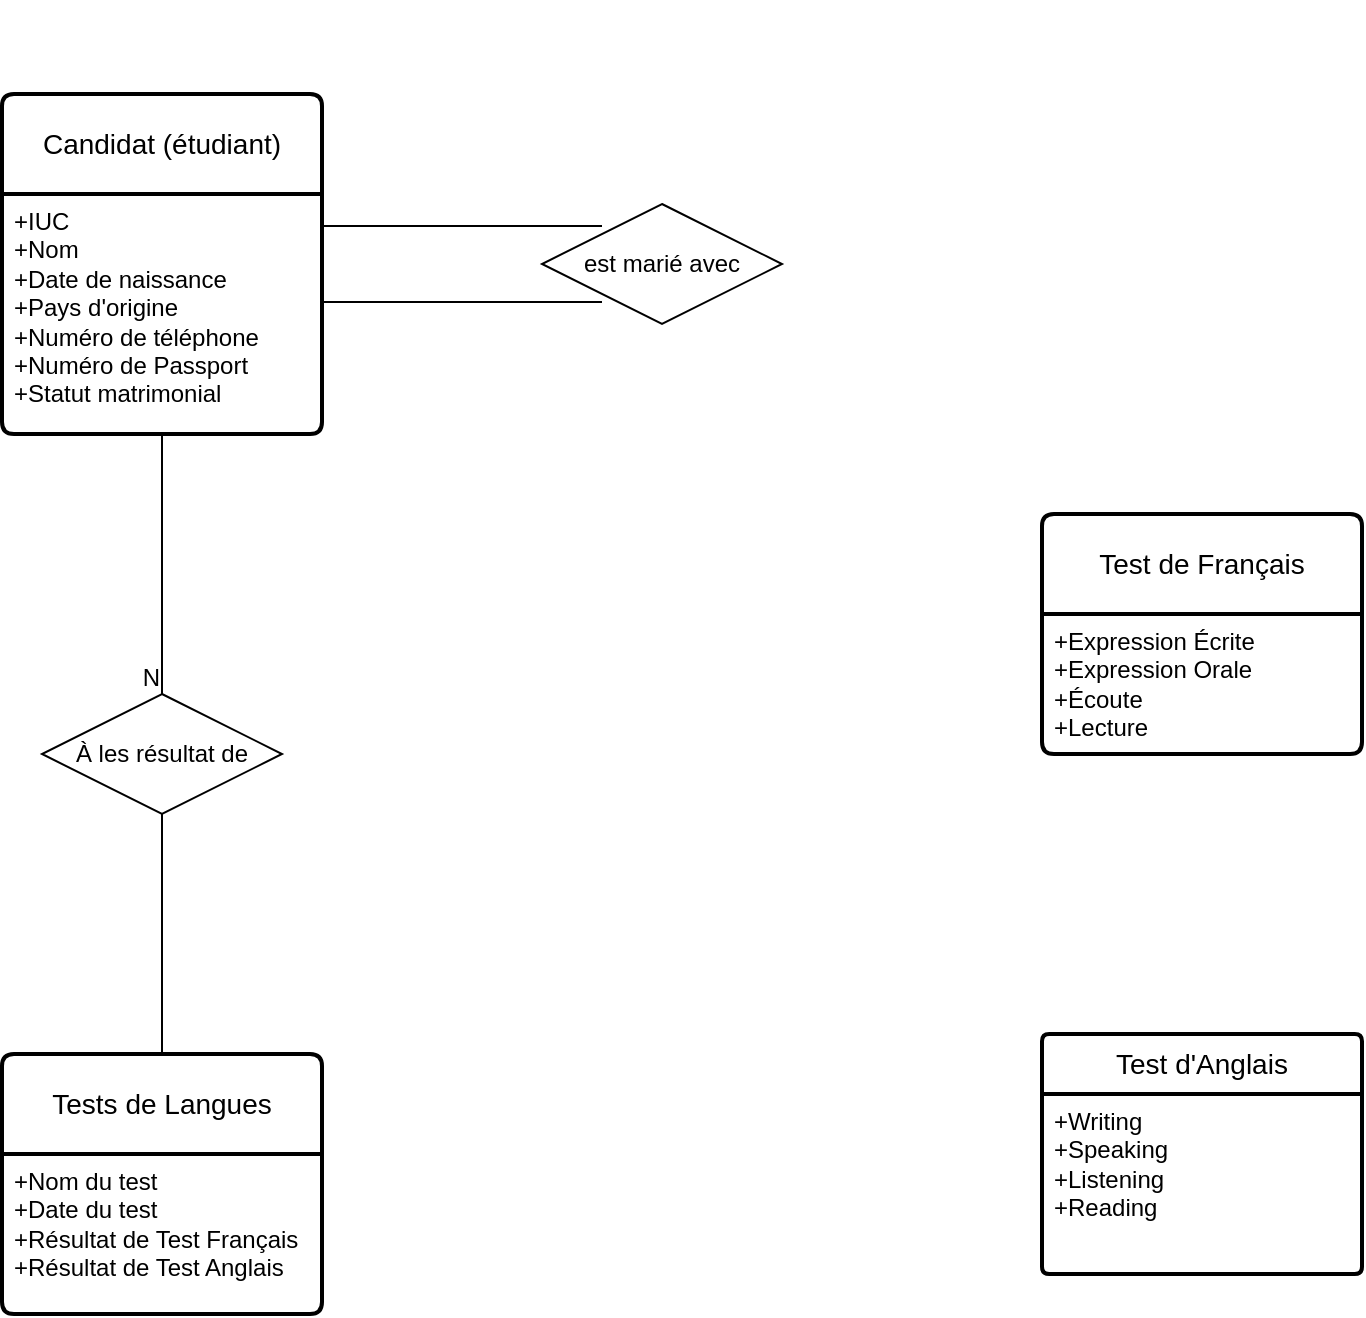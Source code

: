<mxfile version="23.1.6" type="github" pages="2">
  <diagram id="yODvSvp6m1vTAaSSl_WT" name="modèle entité-association">
    <mxGraphModel dx="243" dy="572" grid="1" gridSize="10" guides="1" tooltips="1" connect="1" arrows="1" fold="1" page="1" pageScale="1" pageWidth="1400" pageHeight="850" math="0" shadow="0">
      <root>
        <mxCell id="0" />
        <mxCell id="1" parent="0" />
        <mxCell id="ZHoMWd-fafX53ID7b46x-15" value="" style="edgeStyle=orthogonalEdgeStyle;rounded=0;orthogonalLoop=1;jettySize=auto;html=1;strokeColor=none;" edge="1" parent="1" source="ZHoMWd-fafX53ID7b46x-18">
          <mxGeometry relative="1" as="geometry">
            <mxPoint x="230" y="420" as="sourcePoint" />
            <mxPoint x="230" y="340" as="targetPoint" />
          </mxGeometry>
        </mxCell>
        <mxCell id="ZHoMWd-fafX53ID7b46x-2" value="est marié avec" style="shape=rhombus;perimeter=rhombusPerimeter;whiteSpace=wrap;html=1;align=center;" vertex="1" parent="1">
          <mxGeometry x="390" y="435" width="120" height="60" as="geometry" />
        </mxCell>
        <mxCell id="ZHoMWd-fafX53ID7b46x-20" value="" style="edgeStyle=orthogonalEdgeStyle;rounded=0;orthogonalLoop=1;jettySize=auto;html=1;strokeColor=none;" edge="1" parent="1" target="ZHoMWd-fafX53ID7b46x-18">
          <mxGeometry relative="1" as="geometry">
            <mxPoint x="230" y="420" as="sourcePoint" />
            <mxPoint x="230" y="340" as="targetPoint" />
          </mxGeometry>
        </mxCell>
        <mxCell id="ZHoMWd-fafX53ID7b46x-21" value="" style="edgeStyle=orthogonalEdgeStyle;rounded=0;orthogonalLoop=1;jettySize=auto;html=1;shape=link;width=38;entryX=0.25;entryY=0.5;entryDx=0;entryDy=0;entryPerimeter=0;" edge="1" parent="1" source="ZHoMWd-fafX53ID7b46x-18" target="ZHoMWd-fafX53ID7b46x-2">
          <mxGeometry relative="1" as="geometry" />
        </mxCell>
        <mxCell id="ZHoMWd-fafX53ID7b46x-18" value="Candidat (étudiant)" style="swimlane;childLayout=stackLayout;horizontal=1;startSize=50;horizontalStack=0;rounded=1;fontSize=14;fontStyle=0;strokeWidth=2;resizeParent=0;resizeLast=1;shadow=0;dashed=0;align=center;arcSize=4;whiteSpace=wrap;html=1;" vertex="1" parent="1">
          <mxGeometry x="120" y="380" width="160" height="170" as="geometry" />
        </mxCell>
        <mxCell id="ZHoMWd-fafX53ID7b46x-19" value="+IUC&lt;br&gt;+Nom&lt;br&gt;+Date de naissance&lt;br&gt;+Pays d&#39;origine&lt;br&gt;+Numéro de téléphone&lt;br&gt;+Numéro de Passport&lt;br&gt;+Statut matrimonial&lt;br&gt;&lt;div&gt;&lt;br&gt;&lt;/div&gt;" style="align=left;strokeColor=none;fillColor=none;spacingLeft=4;fontSize=12;verticalAlign=top;resizable=0;rotatable=0;part=1;html=1;" vertex="1" parent="ZHoMWd-fafX53ID7b46x-18">
          <mxGeometry y="50" width="160" height="120" as="geometry" />
        </mxCell>
        <mxCell id="ZHoMWd-fafX53ID7b46x-25" value="Tests de Langues" style="swimlane;childLayout=stackLayout;horizontal=1;startSize=50;horizontalStack=0;rounded=1;fontSize=14;fontStyle=0;strokeWidth=2;resizeParent=0;resizeLast=1;shadow=0;dashed=0;align=center;arcSize=4;whiteSpace=wrap;html=1;" vertex="1" parent="1">
          <mxGeometry x="120" y="860" width="160" height="130" as="geometry" />
        </mxCell>
        <mxCell id="ZHoMWd-fafX53ID7b46x-26" value="+Nom du test&lt;br&gt;+Date du test&lt;br&gt;+Résultat de Test Français&lt;br&gt;+Résultat de Test Anglais&lt;div&gt;&lt;br/&gt;&lt;/div&gt;" style="align=left;strokeColor=none;fillColor=none;spacingLeft=4;fontSize=12;verticalAlign=top;resizable=0;rotatable=0;part=1;html=1;" vertex="1" parent="ZHoMWd-fafX53ID7b46x-25">
          <mxGeometry y="50" width="160" height="80" as="geometry" />
        </mxCell>
        <mxCell id="ZHoMWd-fafX53ID7b46x-28" value="Test de Français" style="swimlane;childLayout=stackLayout;horizontal=1;startSize=50;horizontalStack=0;rounded=1;fontSize=14;fontStyle=0;strokeWidth=2;resizeParent=0;resizeLast=1;shadow=0;dashed=0;align=center;arcSize=4;whiteSpace=wrap;html=1;" vertex="1" parent="1">
          <mxGeometry x="640" y="590" width="160" height="120" as="geometry" />
        </mxCell>
        <mxCell id="ZHoMWd-fafX53ID7b46x-29" value="+Expression Écrite&lt;br&gt;+Expression Orale&lt;br&gt;+Écoute&lt;br&gt;+Lecture" style="align=left;strokeColor=none;fillColor=none;spacingLeft=4;fontSize=12;verticalAlign=top;resizable=0;rotatable=0;part=1;html=1;" vertex="1" parent="ZHoMWd-fafX53ID7b46x-28">
          <mxGeometry y="50" width="160" height="70" as="geometry" />
        </mxCell>
        <mxCell id="ZHoMWd-fafX53ID7b46x-30" value="Test d&#39;Anglais" style="swimlane;childLayout=stackLayout;horizontal=1;startSize=30;horizontalStack=0;rounded=1;fontSize=14;fontStyle=0;strokeWidth=2;resizeParent=0;resizeLast=1;shadow=0;dashed=0;align=center;arcSize=4;whiteSpace=wrap;html=1;" vertex="1" parent="1">
          <mxGeometry x="640" y="850" width="160" height="120" as="geometry" />
        </mxCell>
        <mxCell id="ZHoMWd-fafX53ID7b46x-31" value="+Writing&lt;br&gt;+Speaking&lt;br&gt;+Listening&lt;br&gt;+Reading" style="align=left;strokeColor=none;fillColor=none;spacingLeft=4;fontSize=12;verticalAlign=top;resizable=0;rotatable=0;part=1;html=1;" vertex="1" parent="ZHoMWd-fafX53ID7b46x-30">
          <mxGeometry y="30" width="160" height="90" as="geometry" />
        </mxCell>
        <mxCell id="ZHoMWd-fafX53ID7b46x-33" value="À les résultat de" style="shape=rhombus;perimeter=rhombusPerimeter;whiteSpace=wrap;html=1;align=center;" vertex="1" parent="1">
          <mxGeometry x="140" y="680" width="120" height="60" as="geometry" />
        </mxCell>
        <mxCell id="ZHoMWd-fafX53ID7b46x-35" value="" style="endArrow=none;html=1;rounded=0;entryX=0.5;entryY=1;entryDx=0;entryDy=0;exitX=0.5;exitY=0;exitDx=0;exitDy=0;" edge="1" parent="1" source="ZHoMWd-fafX53ID7b46x-25" target="ZHoMWd-fafX53ID7b46x-33">
          <mxGeometry relative="1" as="geometry">
            <mxPoint x="100" y="800" as="sourcePoint" />
            <mxPoint x="260" y="800" as="targetPoint" />
          </mxGeometry>
        </mxCell>
        <mxCell id="ZHoMWd-fafX53ID7b46x-36" value="" style="endArrow=none;html=1;rounded=0;exitX=0.5;exitY=1;exitDx=0;exitDy=0;entryX=0.5;entryY=0;entryDx=0;entryDy=0;" edge="1" parent="1" source="ZHoMWd-fafX53ID7b46x-19" target="ZHoMWd-fafX53ID7b46x-33">
          <mxGeometry relative="1" as="geometry">
            <mxPoint x="80" y="680" as="sourcePoint" />
            <mxPoint x="200" y="670" as="targetPoint" />
            <Array as="points" />
          </mxGeometry>
        </mxCell>
        <mxCell id="ZHoMWd-fafX53ID7b46x-37" value="N" style="resizable=0;html=1;whiteSpace=wrap;align=right;verticalAlign=bottom;" connectable="0" vertex="1" parent="ZHoMWd-fafX53ID7b46x-36">
          <mxGeometry x="1" relative="1" as="geometry" />
        </mxCell>
      </root>
    </mxGraphModel>
  </diagram>
  <diagram id="R2lEEEUBdFMjLlhIrx00" name="modèle relationelle">
    <mxGraphModel dx="1050" dy="659" grid="1" gridSize="10" guides="1" tooltips="1" connect="1" arrows="1" fold="1" page="1" pageScale="1" pageWidth="850" pageHeight="1100" math="0" shadow="0" extFonts="Permanent Marker^https://fonts.googleapis.com/css?family=Permanent+Marker">
      <root>
        <mxCell id="0" />
        <mxCell id="1" parent="0" />
        <mxCell id="C-vyLk0tnHw3VtMMgP7b-23" value="candidat (étudiant)" style="shape=table;startSize=30;container=1;collapsible=1;childLayout=tableLayout;fixedRows=1;rowLines=0;fontStyle=1;align=center;resizeLast=1;" parent="1" vertex="1">
          <mxGeometry x="40" y="40" width="250" height="340" as="geometry" />
        </mxCell>
        <mxCell id="C-vyLk0tnHw3VtMMgP7b-24" value="" style="shape=partialRectangle;collapsible=0;dropTarget=0;pointerEvents=0;fillColor=none;points=[[0,0.5],[1,0.5]];portConstraint=eastwest;top=0;left=0;right=0;bottom=1;" parent="C-vyLk0tnHw3VtMMgP7b-23" vertex="1">
          <mxGeometry y="30" width="250" height="40" as="geometry" />
        </mxCell>
        <mxCell id="C-vyLk0tnHw3VtMMgP7b-25" value="PK" style="shape=partialRectangle;overflow=hidden;connectable=0;fillColor=none;top=0;left=0;bottom=0;right=0;fontStyle=1;" parent="C-vyLk0tnHw3VtMMgP7b-24" vertex="1">
          <mxGeometry width="30" height="40" as="geometry">
            <mxRectangle width="30" height="40" as="alternateBounds" />
          </mxGeometry>
        </mxCell>
        <mxCell id="C-vyLk0tnHw3VtMMgP7b-26" value="IUC" style="shape=partialRectangle;overflow=hidden;connectable=0;fillColor=none;top=0;left=0;bottom=0;right=0;align=left;spacingLeft=6;fontStyle=5;" parent="C-vyLk0tnHw3VtMMgP7b-24" vertex="1">
          <mxGeometry x="30" width="220" height="40" as="geometry">
            <mxRectangle width="220" height="40" as="alternateBounds" />
          </mxGeometry>
        </mxCell>
        <mxCell id="C-vyLk0tnHw3VtMMgP7b-27" value="" style="shape=partialRectangle;collapsible=0;dropTarget=0;pointerEvents=0;fillColor=none;points=[[0,0.5],[1,0.5]];portConstraint=eastwest;top=0;left=0;right=0;bottom=0;" parent="C-vyLk0tnHw3VtMMgP7b-23" vertex="1">
          <mxGeometry y="70" width="250" height="40" as="geometry" />
        </mxCell>
        <mxCell id="C-vyLk0tnHw3VtMMgP7b-28" value="" style="shape=partialRectangle;overflow=hidden;connectable=0;fillColor=none;top=0;left=0;bottom=0;right=0;" parent="C-vyLk0tnHw3VtMMgP7b-27" vertex="1">
          <mxGeometry width="30" height="40" as="geometry">
            <mxRectangle width="30" height="40" as="alternateBounds" />
          </mxGeometry>
        </mxCell>
        <mxCell id="C-vyLk0tnHw3VtMMgP7b-29" value="nom" style="shape=partialRectangle;overflow=hidden;connectable=0;fillColor=none;top=0;left=0;bottom=0;right=0;align=left;spacingLeft=6;fontStyle=1;perimeterSpacing=4;strokeWidth=6;strokeColor=#ff0000;" parent="C-vyLk0tnHw3VtMMgP7b-27" vertex="1">
          <mxGeometry x="30" width="220" height="40" as="geometry">
            <mxRectangle width="220" height="40" as="alternateBounds" />
          </mxGeometry>
        </mxCell>
        <mxCell id="UyRYlaB05zBaXWOv30ZZ-9" value="" style="shape=partialRectangle;collapsible=0;dropTarget=0;pointerEvents=0;fillColor=none;points=[[0,0.5],[1,0.5]];portConstraint=eastwest;top=0;left=0;right=0;bottom=0;" vertex="1" parent="C-vyLk0tnHw3VtMMgP7b-23">
          <mxGeometry y="110" width="250" height="40" as="geometry" />
        </mxCell>
        <mxCell id="UyRYlaB05zBaXWOv30ZZ-10" value="" style="shape=partialRectangle;overflow=hidden;connectable=0;fillColor=none;top=0;left=0;bottom=0;right=0;" vertex="1" parent="UyRYlaB05zBaXWOv30ZZ-9">
          <mxGeometry width="30" height="40" as="geometry">
            <mxRectangle width="30" height="40" as="alternateBounds" />
          </mxGeometry>
        </mxCell>
        <mxCell id="UyRYlaB05zBaXWOv30ZZ-11" value="prenom" style="shape=partialRectangle;overflow=hidden;connectable=0;fillColor=none;top=0;left=0;bottom=0;right=0;align=left;spacingLeft=6;fontStyle=1" vertex="1" parent="UyRYlaB05zBaXWOv30ZZ-9">
          <mxGeometry x="30" width="220" height="40" as="geometry">
            <mxRectangle width="220" height="40" as="alternateBounds" />
          </mxGeometry>
        </mxCell>
        <mxCell id="UyRYlaB05zBaXWOv30ZZ-12" value="" style="shape=partialRectangle;collapsible=0;dropTarget=0;pointerEvents=0;fillColor=none;points=[[0,0.5],[1,0.5]];portConstraint=eastwest;top=0;left=0;right=0;bottom=0;" vertex="1" parent="C-vyLk0tnHw3VtMMgP7b-23">
          <mxGeometry y="150" width="250" height="40" as="geometry" />
        </mxCell>
        <mxCell id="UyRYlaB05zBaXWOv30ZZ-13" value="" style="shape=partialRectangle;overflow=hidden;connectable=0;fillColor=none;top=0;left=0;bottom=0;right=0;" vertex="1" parent="UyRYlaB05zBaXWOv30ZZ-12">
          <mxGeometry width="30" height="40" as="geometry">
            <mxRectangle width="30" height="40" as="alternateBounds" />
          </mxGeometry>
        </mxCell>
        <mxCell id="UyRYlaB05zBaXWOv30ZZ-14" value="date_de_naissance" style="shape=partialRectangle;overflow=hidden;connectable=0;fillColor=none;top=0;left=0;bottom=0;right=0;align=left;spacingLeft=6;fontStyle=1" vertex="1" parent="UyRYlaB05zBaXWOv30ZZ-12">
          <mxGeometry x="30" width="220" height="40" as="geometry">
            <mxRectangle width="220" height="40" as="alternateBounds" />
          </mxGeometry>
        </mxCell>
        <mxCell id="UyRYlaB05zBaXWOv30ZZ-15" value="" style="shape=partialRectangle;collapsible=0;dropTarget=0;pointerEvents=0;fillColor=none;points=[[0,0.5],[1,0.5]];portConstraint=eastwest;top=0;left=0;right=0;bottom=0;" vertex="1" parent="C-vyLk0tnHw3VtMMgP7b-23">
          <mxGeometry y="190" width="250" height="40" as="geometry" />
        </mxCell>
        <mxCell id="UyRYlaB05zBaXWOv30ZZ-16" value="" style="shape=partialRectangle;overflow=hidden;connectable=0;fillColor=none;top=0;left=0;bottom=0;right=0;" vertex="1" parent="UyRYlaB05zBaXWOv30ZZ-15">
          <mxGeometry width="30" height="40" as="geometry">
            <mxRectangle width="30" height="40" as="alternateBounds" />
          </mxGeometry>
        </mxCell>
        <mxCell id="UyRYlaB05zBaXWOv30ZZ-17" value="pays_origine" style="shape=partialRectangle;overflow=hidden;connectable=0;fillColor=none;top=0;left=0;bottom=0;right=0;align=left;spacingLeft=6;fontStyle=1" vertex="1" parent="UyRYlaB05zBaXWOv30ZZ-15">
          <mxGeometry x="30" width="220" height="40" as="geometry">
            <mxRectangle width="220" height="40" as="alternateBounds" />
          </mxGeometry>
        </mxCell>
        <mxCell id="UyRYlaB05zBaXWOv30ZZ-18" value="" style="shape=partialRectangle;collapsible=0;dropTarget=0;pointerEvents=0;fillColor=none;points=[[0,0.5],[1,0.5]];portConstraint=eastwest;top=0;left=0;right=0;bottom=0;" vertex="1" parent="C-vyLk0tnHw3VtMMgP7b-23">
          <mxGeometry y="230" width="250" height="40" as="geometry" />
        </mxCell>
        <mxCell id="UyRYlaB05zBaXWOv30ZZ-19" value="" style="shape=partialRectangle;overflow=hidden;connectable=0;fillColor=none;top=0;left=0;bottom=0;right=0;" vertex="1" parent="UyRYlaB05zBaXWOv30ZZ-18">
          <mxGeometry width="30" height="40" as="geometry">
            <mxRectangle width="30" height="40" as="alternateBounds" />
          </mxGeometry>
        </mxCell>
        <mxCell id="UyRYlaB05zBaXWOv30ZZ-20" value="num_telephone" style="shape=partialRectangle;overflow=hidden;connectable=0;fillColor=none;top=0;left=0;bottom=0;right=0;align=left;spacingLeft=6;fontStyle=1" vertex="1" parent="UyRYlaB05zBaXWOv30ZZ-18">
          <mxGeometry x="30" width="220" height="40" as="geometry">
            <mxRectangle width="220" height="40" as="alternateBounds" />
          </mxGeometry>
        </mxCell>
        <mxCell id="UyRYlaB05zBaXWOv30ZZ-21" value="" style="shape=partialRectangle;collapsible=0;dropTarget=0;pointerEvents=0;fillColor=none;points=[[0,0.5],[1,0.5]];portConstraint=eastwest;top=0;left=0;right=0;bottom=0;" vertex="1" parent="C-vyLk0tnHw3VtMMgP7b-23">
          <mxGeometry y="270" width="250" height="30" as="geometry" />
        </mxCell>
        <mxCell id="UyRYlaB05zBaXWOv30ZZ-22" value="" style="shape=partialRectangle;overflow=hidden;connectable=0;fillColor=none;top=0;left=0;bottom=0;right=0;" vertex="1" parent="UyRYlaB05zBaXWOv30ZZ-21">
          <mxGeometry width="30" height="30" as="geometry">
            <mxRectangle width="30" height="30" as="alternateBounds" />
          </mxGeometry>
        </mxCell>
        <mxCell id="UyRYlaB05zBaXWOv30ZZ-23" value="num_passport" style="shape=partialRectangle;overflow=hidden;connectable=0;fillColor=none;top=0;left=0;bottom=0;right=0;align=left;spacingLeft=6;fontStyle=1" vertex="1" parent="UyRYlaB05zBaXWOv30ZZ-21">
          <mxGeometry x="30" width="220" height="30" as="geometry">
            <mxRectangle width="220" height="30" as="alternateBounds" />
          </mxGeometry>
        </mxCell>
        <mxCell id="UyRYlaB05zBaXWOv30ZZ-24" value="" style="shape=partialRectangle;collapsible=0;dropTarget=0;pointerEvents=0;fillColor=none;points=[[0,0.5],[1,0.5]];portConstraint=eastwest;top=0;left=0;right=0;bottom=0;" vertex="1" parent="C-vyLk0tnHw3VtMMgP7b-23">
          <mxGeometry y="300" width="250" height="40" as="geometry" />
        </mxCell>
        <mxCell id="UyRYlaB05zBaXWOv30ZZ-25" value="" style="shape=partialRectangle;overflow=hidden;connectable=0;fillColor=none;top=0;left=0;bottom=0;right=0;" vertex="1" parent="UyRYlaB05zBaXWOv30ZZ-24">
          <mxGeometry width="30" height="40" as="geometry">
            <mxRectangle width="30" height="40" as="alternateBounds" />
          </mxGeometry>
        </mxCell>
        <mxCell id="UyRYlaB05zBaXWOv30ZZ-26" value="stat_matriomoniale" style="shape=partialRectangle;overflow=hidden;connectable=0;fillColor=none;top=0;left=0;bottom=0;right=0;align=left;spacingLeft=6;" vertex="1" parent="UyRYlaB05zBaXWOv30ZZ-24">
          <mxGeometry x="30" width="220" height="40" as="geometry">
            <mxRectangle width="220" height="40" as="alternateBounds" />
          </mxGeometry>
        </mxCell>
        <mxCell id="UyRYlaB05zBaXWOv30ZZ-27" value="Conjoint" style="shape=table;startSize=30;container=1;collapsible=1;childLayout=tableLayout;fixedRows=1;rowLines=0;fontStyle=1;align=center;resizeLast=1;html=1;" vertex="1" parent="1">
          <mxGeometry x="400" y="40" width="180" height="160" as="geometry">
            <mxRectangle x="400" y="40" width="90" height="30" as="alternateBounds" />
          </mxGeometry>
        </mxCell>
        <mxCell id="UyRYlaB05zBaXWOv30ZZ-28" value="" style="shape=tableRow;horizontal=0;startSize=0;swimlaneHead=0;swimlaneBody=0;fillColor=none;collapsible=0;dropTarget=0;points=[[0,0.5],[1,0.5]];portConstraint=eastwest;top=0;left=0;right=0;bottom=1;" vertex="1" parent="UyRYlaB05zBaXWOv30ZZ-27">
          <mxGeometry y="30" width="180" height="30" as="geometry" />
        </mxCell>
        <mxCell id="UyRYlaB05zBaXWOv30ZZ-29" value="PK" style="shape=partialRectangle;connectable=0;fillColor=none;top=0;left=0;bottom=0;right=0;fontStyle=1;overflow=hidden;whiteSpace=wrap;html=1;" vertex="1" parent="UyRYlaB05zBaXWOv30ZZ-28">
          <mxGeometry width="30" height="30" as="geometry">
            <mxRectangle width="30" height="30" as="alternateBounds" />
          </mxGeometry>
        </mxCell>
        <mxCell id="UyRYlaB05zBaXWOv30ZZ-30" value="UniqueID" style="shape=partialRectangle;connectable=0;fillColor=none;top=0;left=0;bottom=0;right=0;align=left;spacingLeft=6;fontStyle=5;overflow=hidden;whiteSpace=wrap;html=1;" vertex="1" parent="UyRYlaB05zBaXWOv30ZZ-28">
          <mxGeometry x="30" width="150" height="30" as="geometry">
            <mxRectangle width="150" height="30" as="alternateBounds" />
          </mxGeometry>
        </mxCell>
        <mxCell id="UyRYlaB05zBaXWOv30ZZ-31" value="" style="shape=tableRow;horizontal=0;startSize=0;swimlaneHead=0;swimlaneBody=0;fillColor=none;collapsible=0;dropTarget=0;points=[[0,0.5],[1,0.5]];portConstraint=eastwest;top=0;left=0;right=0;bottom=0;" vertex="1" parent="UyRYlaB05zBaXWOv30ZZ-27">
          <mxGeometry y="60" width="180" height="40" as="geometry" />
        </mxCell>
        <mxCell id="UyRYlaB05zBaXWOv30ZZ-32" value="" style="shape=partialRectangle;connectable=0;fillColor=none;top=0;left=0;bottom=0;right=0;editable=1;overflow=hidden;whiteSpace=wrap;html=1;" vertex="1" parent="UyRYlaB05zBaXWOv30ZZ-31">
          <mxGeometry width="30" height="40" as="geometry">
            <mxRectangle width="30" height="40" as="alternateBounds" />
          </mxGeometry>
        </mxCell>
        <mxCell id="UyRYlaB05zBaXWOv30ZZ-33" value="Row 1" style="shape=partialRectangle;connectable=0;fillColor=none;top=0;left=0;bottom=0;right=0;align=left;spacingLeft=6;overflow=hidden;whiteSpace=wrap;html=1;" vertex="1" parent="UyRYlaB05zBaXWOv30ZZ-31">
          <mxGeometry x="30" width="150" height="40" as="geometry">
            <mxRectangle width="150" height="40" as="alternateBounds" />
          </mxGeometry>
        </mxCell>
        <mxCell id="UyRYlaB05zBaXWOv30ZZ-34" value="" style="shape=tableRow;horizontal=0;startSize=0;swimlaneHead=0;swimlaneBody=0;fillColor=none;collapsible=0;dropTarget=0;points=[[0,0.5],[1,0.5]];portConstraint=eastwest;top=0;left=0;right=0;bottom=0;" vertex="1" parent="UyRYlaB05zBaXWOv30ZZ-27">
          <mxGeometry y="100" width="180" height="30" as="geometry" />
        </mxCell>
        <mxCell id="UyRYlaB05zBaXWOv30ZZ-35" value="" style="shape=partialRectangle;connectable=0;fillColor=none;top=0;left=0;bottom=0;right=0;editable=1;overflow=hidden;whiteSpace=wrap;html=1;" vertex="1" parent="UyRYlaB05zBaXWOv30ZZ-34">
          <mxGeometry width="30" height="30" as="geometry">
            <mxRectangle width="30" height="30" as="alternateBounds" />
          </mxGeometry>
        </mxCell>
        <mxCell id="UyRYlaB05zBaXWOv30ZZ-36" value="Row 2" style="shape=partialRectangle;connectable=0;fillColor=none;top=0;left=0;bottom=0;right=0;align=left;spacingLeft=6;overflow=hidden;whiteSpace=wrap;html=1;" vertex="1" parent="UyRYlaB05zBaXWOv30ZZ-34">
          <mxGeometry x="30" width="150" height="30" as="geometry">
            <mxRectangle width="150" height="30" as="alternateBounds" />
          </mxGeometry>
        </mxCell>
        <mxCell id="UyRYlaB05zBaXWOv30ZZ-37" value="" style="shape=tableRow;horizontal=0;startSize=0;swimlaneHead=0;swimlaneBody=0;fillColor=none;collapsible=0;dropTarget=0;points=[[0,0.5],[1,0.5]];portConstraint=eastwest;top=0;left=0;right=0;bottom=0;" vertex="1" parent="UyRYlaB05zBaXWOv30ZZ-27">
          <mxGeometry y="130" width="180" height="30" as="geometry" />
        </mxCell>
        <mxCell id="UyRYlaB05zBaXWOv30ZZ-38" value="" style="shape=partialRectangle;connectable=0;fillColor=none;top=0;left=0;bottom=0;right=0;editable=1;overflow=hidden;whiteSpace=wrap;html=1;" vertex="1" parent="UyRYlaB05zBaXWOv30ZZ-37">
          <mxGeometry width="30" height="30" as="geometry">
            <mxRectangle width="30" height="30" as="alternateBounds" />
          </mxGeometry>
        </mxCell>
        <mxCell id="UyRYlaB05zBaXWOv30ZZ-39" value="Row 3" style="shape=partialRectangle;connectable=0;fillColor=none;top=0;left=0;bottom=0;right=0;align=left;spacingLeft=6;overflow=hidden;whiteSpace=wrap;html=1;" vertex="1" parent="UyRYlaB05zBaXWOv30ZZ-37">
          <mxGeometry x="30" width="150" height="30" as="geometry">
            <mxRectangle width="150" height="30" as="alternateBounds" />
          </mxGeometry>
        </mxCell>
        <mxCell id="PcKnpWbnPAUM2f5V_y9a-1" value="Test de Langues" style="shape=table;startSize=30;container=1;collapsible=1;childLayout=tableLayout;fixedRows=1;rowLines=0;fontStyle=1;align=center;resizeLast=1;html=1;" vertex="1" parent="1">
          <mxGeometry x="430" y="380" width="180" height="150" as="geometry" />
        </mxCell>
        <mxCell id="PcKnpWbnPAUM2f5V_y9a-2" value="" style="shape=tableRow;horizontal=0;startSize=0;swimlaneHead=0;swimlaneBody=0;fillColor=none;collapsible=0;dropTarget=0;points=[[0,0.5],[1,0.5]];portConstraint=eastwest;top=0;left=0;right=0;bottom=1;" vertex="1" parent="PcKnpWbnPAUM2f5V_y9a-1">
          <mxGeometry y="30" width="180" height="30" as="geometry" />
        </mxCell>
        <mxCell id="PcKnpWbnPAUM2f5V_y9a-3" value="PK" style="shape=partialRectangle;connectable=0;fillColor=none;top=0;left=0;bottom=0;right=0;fontStyle=1;overflow=hidden;whiteSpace=wrap;html=1;" vertex="1" parent="PcKnpWbnPAUM2f5V_y9a-2">
          <mxGeometry width="30" height="30" as="geometry">
            <mxRectangle width="30" height="30" as="alternateBounds" />
          </mxGeometry>
        </mxCell>
        <mxCell id="PcKnpWbnPAUM2f5V_y9a-4" value="UniqueID" style="shape=partialRectangle;connectable=0;fillColor=none;top=0;left=0;bottom=0;right=0;align=left;spacingLeft=6;fontStyle=5;overflow=hidden;whiteSpace=wrap;html=1;" vertex="1" parent="PcKnpWbnPAUM2f5V_y9a-2">
          <mxGeometry x="30" width="150" height="30" as="geometry">
            <mxRectangle width="150" height="30" as="alternateBounds" />
          </mxGeometry>
        </mxCell>
        <mxCell id="PcKnpWbnPAUM2f5V_y9a-5" value="" style="shape=tableRow;horizontal=0;startSize=0;swimlaneHead=0;swimlaneBody=0;fillColor=none;collapsible=0;dropTarget=0;points=[[0,0.5],[1,0.5]];portConstraint=eastwest;top=0;left=0;right=0;bottom=0;" vertex="1" parent="PcKnpWbnPAUM2f5V_y9a-1">
          <mxGeometry y="60" width="180" height="30" as="geometry" />
        </mxCell>
        <mxCell id="PcKnpWbnPAUM2f5V_y9a-6" value="" style="shape=partialRectangle;connectable=0;fillColor=none;top=0;left=0;bottom=0;right=0;editable=1;overflow=hidden;whiteSpace=wrap;html=1;" vertex="1" parent="PcKnpWbnPAUM2f5V_y9a-5">
          <mxGeometry width="30" height="30" as="geometry">
            <mxRectangle width="30" height="30" as="alternateBounds" />
          </mxGeometry>
        </mxCell>
        <mxCell id="PcKnpWbnPAUM2f5V_y9a-7" value="Row 1" style="shape=partialRectangle;connectable=0;fillColor=none;top=0;left=0;bottom=0;right=0;align=left;spacingLeft=6;overflow=hidden;whiteSpace=wrap;html=1;" vertex="1" parent="PcKnpWbnPAUM2f5V_y9a-5">
          <mxGeometry x="30" width="150" height="30" as="geometry">
            <mxRectangle width="150" height="30" as="alternateBounds" />
          </mxGeometry>
        </mxCell>
        <mxCell id="PcKnpWbnPAUM2f5V_y9a-8" value="" style="shape=tableRow;horizontal=0;startSize=0;swimlaneHead=0;swimlaneBody=0;fillColor=none;collapsible=0;dropTarget=0;points=[[0,0.5],[1,0.5]];portConstraint=eastwest;top=0;left=0;right=0;bottom=0;" vertex="1" parent="PcKnpWbnPAUM2f5V_y9a-1">
          <mxGeometry y="90" width="180" height="30" as="geometry" />
        </mxCell>
        <mxCell id="PcKnpWbnPAUM2f5V_y9a-9" value="" style="shape=partialRectangle;connectable=0;fillColor=none;top=0;left=0;bottom=0;right=0;editable=1;overflow=hidden;whiteSpace=wrap;html=1;" vertex="1" parent="PcKnpWbnPAUM2f5V_y9a-8">
          <mxGeometry width="30" height="30" as="geometry">
            <mxRectangle width="30" height="30" as="alternateBounds" />
          </mxGeometry>
        </mxCell>
        <mxCell id="PcKnpWbnPAUM2f5V_y9a-10" value="Row 2" style="shape=partialRectangle;connectable=0;fillColor=none;top=0;left=0;bottom=0;right=0;align=left;spacingLeft=6;overflow=hidden;whiteSpace=wrap;html=1;" vertex="1" parent="PcKnpWbnPAUM2f5V_y9a-8">
          <mxGeometry x="30" width="150" height="30" as="geometry">
            <mxRectangle width="150" height="30" as="alternateBounds" />
          </mxGeometry>
        </mxCell>
        <mxCell id="PcKnpWbnPAUM2f5V_y9a-11" value="" style="shape=tableRow;horizontal=0;startSize=0;swimlaneHead=0;swimlaneBody=0;fillColor=none;collapsible=0;dropTarget=0;points=[[0,0.5],[1,0.5]];portConstraint=eastwest;top=0;left=0;right=0;bottom=0;" vertex="1" parent="PcKnpWbnPAUM2f5V_y9a-1">
          <mxGeometry y="120" width="180" height="30" as="geometry" />
        </mxCell>
        <mxCell id="PcKnpWbnPAUM2f5V_y9a-12" value="" style="shape=partialRectangle;connectable=0;fillColor=none;top=0;left=0;bottom=0;right=0;editable=1;overflow=hidden;whiteSpace=wrap;html=1;" vertex="1" parent="PcKnpWbnPAUM2f5V_y9a-11">
          <mxGeometry width="30" height="30" as="geometry">
            <mxRectangle width="30" height="30" as="alternateBounds" />
          </mxGeometry>
        </mxCell>
        <mxCell id="PcKnpWbnPAUM2f5V_y9a-13" value="Row 3" style="shape=partialRectangle;connectable=0;fillColor=none;top=0;left=0;bottom=0;right=0;align=left;spacingLeft=6;overflow=hidden;whiteSpace=wrap;html=1;" vertex="1" parent="PcKnpWbnPAUM2f5V_y9a-11">
          <mxGeometry x="30" width="150" height="30" as="geometry">
            <mxRectangle width="150" height="30" as="alternateBounds" />
          </mxGeometry>
        </mxCell>
      </root>
    </mxGraphModel>
  </diagram>
</mxfile>
